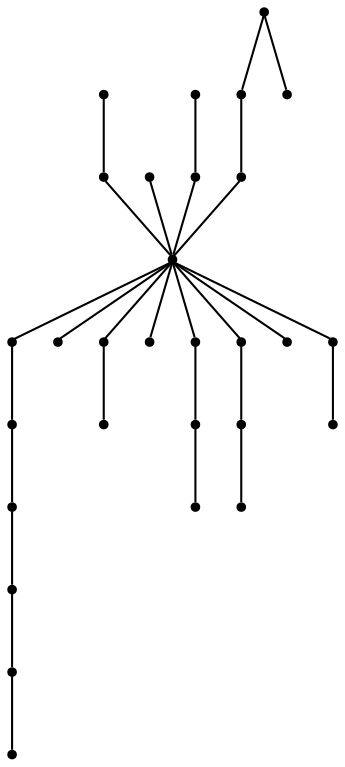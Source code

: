 graph {
  node [shape=point,comment="{\"directed\":false,\"doi\":\"10.1007/978-3-030-35802-0_32\",\"figure\":\"3\"}"]

  v0 [pos="1084.8248601506284,299.5765073101977"]
  v1 [pos="1084.8185966914853,316.24760435088956"]
  v2 [pos="1084.8185966914853,332.9167222263368"]
  v3 [pos="1084.8185966914853,349.585840101784"]
  v4 [pos="1084.8185966914853,366.25495797723124"]
  v5 [pos="1084.8185966914853,382.92407585267836"]
  v6 [pos="963.1784684130525,372.58628374925524"]
  v7 [pos="726.3530085482837,401.5903860681791"]
  v8 [pos="659.67591063754,368.2521503172847"]
  v9 [pos="793.0262911539655,434.92862181907356"]
  v10 [pos="859.7075859002772,468.26685756996795"]
  v11 [pos="926.3850653415271,501.60509332086235"]
  v12 [pos="693.0145549755384,401.5903860681791"]
  v13 [pos="893.0464210035287,468.26685756996795"]
  v14 [pos="857.6283082299735,341.9151679025652"]
  v15 [pos="726.3530085482837,368.25318361640836"]
  v16 [pos="693.0145549755384,334.9139145663903"]
  v17 [pos="759.6916528862821,401.5903860681791"]
  v18 [pos="826.3689415622789,468.26685756996795"]
  v19 [pos="859.7077766655303,501.60509332086235"]
  v20 [pos="857.6281174647204,358.5850647265826"]
  v21 [pos="857.6281174647204,375.2541826020298"]
  v22 [pos="793.0263547423832,301.9091323911598"]
  v23 [pos="659.67591063754,401.5903860681791"]
  v24 [pos="793.0219671415621,318.5790292151771"]
  v25 [pos="793.0219671415621,480.77786849338963"]
  v26 [pos="793.0219671415621,509.8564319368563"]
  v27 [pos="793.0219671415621,537.1851748504768"]
  v28 [pos="751.3488524843171,576.4495241478196"]

  v1 -- v0 [id="-2",pos="1084.8185966914853,316.24760435088956 1084.8248601506284,299.5765073101977 1084.8248601506284,299.5765073101977 1084.8248601506284,299.5765073101977"]
  v2 -- v1 [id="-3",pos="1084.8185966914853,332.9167222263368 1084.8185966914853,316.24760435088956 1084.8185966914853,316.24760435088956 1084.8185966914853,316.24760435088956"]
  v3 -- v2 [id="-4",pos="1084.8185966914853,349.585840101784 1084.8185966914853,332.9167222263368 1084.8185966914853,332.9167222263368 1084.8185966914853,332.9167222263368"]
  v4 -- v3 [id="-5",pos="1084.8185966914853,366.25495797723124 1084.8185966914853,349.585840101784 1084.8185966914853,349.585840101784 1084.8185966914853,349.585840101784"]
  v5 -- v4 [id="-6",pos="1084.8185966914853,382.92407585267836 1084.8185966914853,366.25495797723124 1084.8185966914853,366.25495797723124 1084.8185966914853,366.25495797723124"]
  v7 -- v8 [id="-8",pos="726.3530085482837,401.5903860681791 659.67591063754,368.2521503172847 659.67591063754,368.2521503172847 659.67591063754,368.2521503172847"]
  v9 -- v7 [id="-9",pos="793.0262911539655,434.92862181907356 726.3530085482837,401.5903860681791 726.3530085482837,401.5903860681791 726.3530085482837,401.5903860681791"]
  v10 -- v9 [id="-10",pos="859.7075859002772,468.26685756996795 793.0262911539655,434.92862181907356 793.0262911539655,434.92862181907356 793.0262911539655,434.92862181907356"]
  v11 -- v10 [id="-11",pos="926.3850653415271,501.60509332086235 859.7075859002772,468.26685756996795 859.7075859002772,468.26685756996795 859.7075859002772,468.26685756996795"]
  v9 -- v12 [id="-12",pos="793.0262911539655,434.92862181907356 693.0145549755384,401.5903860681791 693.0145549755384,401.5903860681791 693.0145549755384,401.5903860681791"]
  v13 -- v9 [id="-13",pos="893.0464210035287,468.26685756996795 793.0262911539655,434.92862181907356 793.0262911539655,434.92862181907356 793.0262911539655,434.92862181907356"]
  v15 -- v16 [id="-15",pos="726.3530085482837,368.25318361640836 693.0145549755384,334.9139145663903 693.0145549755384,334.9139145663903 693.0145549755384,334.9139145663903"]
  v17 -- v15 [id="-16",pos="759.6916528862821,401.5903860681791 726.3530085482837,368.25318361640836 726.3530085482837,368.25318361640836 726.3530085482837,368.25318361640836"]
  v9 -- v17 [id="-17",pos="793.0262911539655,434.92862181907356 759.6916528862821,401.5903860681791 759.6916528862821,401.5903860681791 759.6916528862821,401.5903860681791"]
  v18 -- v9 [id="-18",pos="826.3689415622789,468.26685756996795 793.0262911539655,434.92862181907356 793.0262911539655,434.92862181907356 793.0262911539655,434.92862181907356"]
  v19 -- v18 [id="-19",pos="859.7077766655303,501.60509332086235 826.3689415622789,468.26685756996795 826.3689415622789,468.26685756996795 826.3689415622789,468.26685756996795"]
  v27 -- v28 [id="-20",pos="793.0219671415621,537.1851748504768 751.3488524843171,576.4495241478196 751.3488524843171,576.4495241478196 751.3488524843171,576.4495241478196"]
  v27 -- v26 [id="-21",pos="793.0219671415621,537.1851748504768 793.0219671415621,509.8564319368563 793.0219671415621,509.8564319368563 793.0219671415621,509.8564319368563"]
  v26 -- v25 [id="-22",pos="793.0219671415621,509.8564319368563 793.0219671415621,480.77786849338963 793.0219671415621,480.77786849338963 793.0219671415621,480.77786849338963"]
  v25 -- v9 [id="-23",pos="793.0219671415621,480.77786849338963 793.0262911539655,434.92862181907356 793.0262911539655,434.92862181907356 793.0262911539655,434.92862181907356"]
  v9 -- v5 [id="-24",pos="793.0262911539655,434.92862181907356 1084.8185966914853,382.92407585267836 1084.8185966914853,382.92407585267836 1084.8185966914853,382.92407585267836"]
  v9 -- v21 [id="-25",pos="793.0262911539655,434.92862181907356 857.6281174647204,375.2541826020298 857.6281174647204,375.2541826020298 857.6281174647204,375.2541826020298"]
  v9 -- v24 [id="-26",pos="793.0262911539655,434.92862181907356 793.0219671415621,318.5790292151771 793.0219671415621,318.5790292151771 793.0219671415621,318.5790292151771"]
  v24 -- v22 [id="-27",pos="793.0219671415621,318.5790292151771 793.0263547423832,301.9091323911598 793.0263547423832,301.9091323911598 793.0263547423832,301.9091323911598"]
  v20 -- v14 [id="-28",pos="857.6281174647204,358.5850647265826 857.6283082299735,341.9151679025652 857.6283082299735,341.9151679025652 857.6283082299735,341.9151679025652"]
  v21 -- v20 [id="-29",pos="857.6281174647204,375.2541826020298 857.6281174647204,358.5850647265826 857.6281174647204,358.5850647265826 857.6281174647204,358.5850647265826"]
  v9 -- v23 [id="-31",pos="793.0262911539655,434.92862181907356 659.67591063754,401.5903860681791 659.67591063754,401.5903860681791 659.67591063754,401.5903860681791"]
  v9 -- v6 [id="-32",pos="793.0262911539655,434.92862181907356 963.1784684130525,372.58628374925524 963.1784684130525,372.58628374925524 963.1784684130525,372.58628374925524"]
}